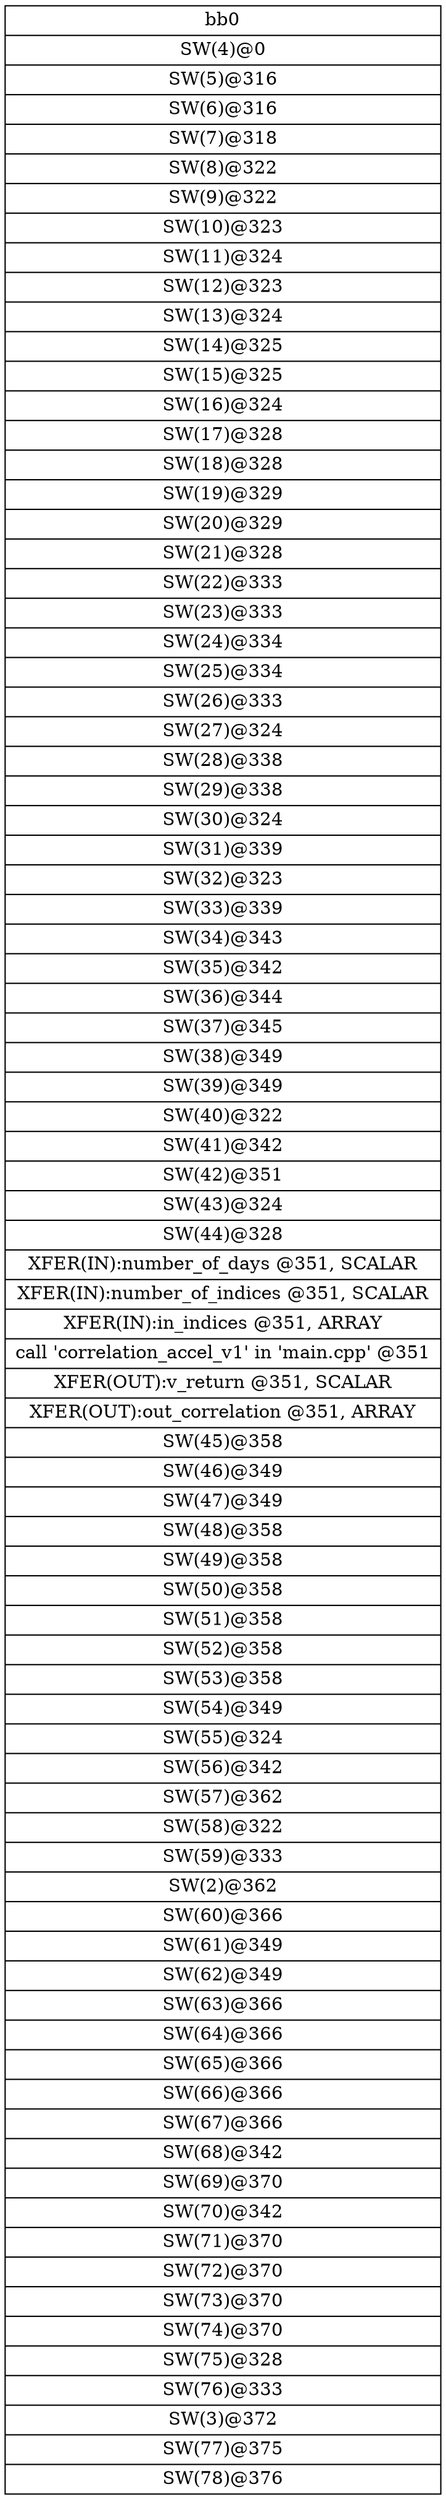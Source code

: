 digraph CDFG {
node [shape=record];
bb0 [shape=record, label = "{bb0|<x0x2e4ef50>SW(4)@0\n|<x0x2e4f090>SW(5)@316\n|<x0x2e4f360>SW(6)@316\n|<x0x2e4f5a0>SW(7)@318\n|<x0x2e4f7b0>SW(8)@322\n|<x0x2e4f9e0>SW(9)@322\n|<x0x2e4fc10>SW(10)@323\n|<x0x2e4b920>SW(11)@324\n|<x0x2e4bb20>SW(12)@323\n|<x0x2e4bd50>SW(13)@324\n|<x0x2e4bf80>SW(14)@325\n|<x0x2e4c1d0>SW(15)@325\n|<x0x2e4c3e0>SW(16)@324\n|<x0x2e4c620>SW(17)@328\n|<x0x2e4c850>SW(18)@328\n|<x0x2e4ca80>SW(19)@329\n|<x0x2e4ccd0>SW(20)@329\n|<x0x2e4cee0>SW(21)@328\n|<x0x2e4d120>SW(22)@333\n|<x0x2e4d350>SW(23)@333\n|<x0x2e4d580>SW(24)@334\n|<x0x2e4d7d0>SW(25)@334\n|<x0x2e51260>SW(26)@333\n|<x0x2e514a0>SW(27)@324\n|<x0x2e516d0>SW(28)@338\n|<x0x2e518e0>SW(29)@338\n|<x0x2e51b00>SW(30)@324\n|<x0x2e51d30>SW(31)@339\n|<x0x2e51f40>SW(32)@323\n|<x0x2e52170>SW(33)@339\n|<x0x2e523a0>SW(34)@343\n|<x0x2e525f0>SW(35)@342\n|<x0x2e52840>SW(36)@344\n|<x0x2e52ab0>SW(37)@345\n|<x0x2e52d00>SW(38)@349\n|<x0x2e52f20>SW(39)@349\n|<x0x2e53300>SW(40)@322\n|<x0x2e534c0>SW(41)@342\n|<x0x2e53710>SW(42)@351\n|<x0x2e53930>SW(43)@324\n|<x0x2e53b60>SW(44)@328\n|<x0x2e587b0>XFER(IN):number_of_days @351, SCALAR\n|<x0x2e58890>XFER(IN):number_of_indices @351, SCALAR\n|<x0x2e58970>XFER(IN):in_indices @351, ARRAY\n|<x0x2e481f0>call 'correlation_accel_v1' in 'main.cpp' @351\n|<x0x2e59720>XFER(OUT):v_return @351, SCALAR\n|<x0x2e59610>XFER(OUT):out_correlation @351, ARRAY\n|<x0x2e53db0>SW(45)@358\n|<x0x2e53fd0>SW(46)@349\n|<x0x2e54210>SW(47)@349\n|<x0x2e54440>SW(48)@358\n|<x0x2e54650>SW(49)@358\n|<x0x2e54860>SW(50)@358\n|<x0x2e54a70>SW(51)@358\n|<x0x2e54c80>SW(52)@358\n|<x0x2e54ee0>SW(53)@358\n|<x0x2e55100>SW(54)@349\n|<x0x2e55400>SW(55)@324\n|<x0x2e55570>SW(56)@342\n|<x0x2e557c0>SW(57)@362\n|<x0x2e559e0>SW(58)@322\n|<x0x2e55c10>SW(59)@333\n|<x0x2e4b800>SW(2)@362\n|<x0x2e55e60>SW(60)@366\n|<x0x2e56080>SW(61)@349\n|<x0x2e562c0>SW(62)@349\n|<x0x2e564f0>SW(63)@366\n|<x0x2e56700>SW(64)@366\n|<x0x2e56910>SW(65)@366\n|<x0x2e56b20>SW(66)@366\n|<x0x2e56d30>SW(67)@366\n|<x0x2e56f90>SW(68)@342\n|<x0x2e571e0>SW(69)@370\n|<x0x2e57400>SW(70)@342\n|<x0x2e57640>SW(71)@370\n|<x0x2e57850>SW(72)@370\n|<x0x2e57a60>SW(73)@370\n|<x0x2e57c70>SW(74)@370\n|<x0x2e57eb0>SW(75)@328\n|<x0x2e580e0>SW(76)@333\n|<x0x2e4b6f0>SW(3)@372\n|<x0x2e58330>SW(77)@375\n|<x0x2e58540>SW(78)@376\n}"];
}

